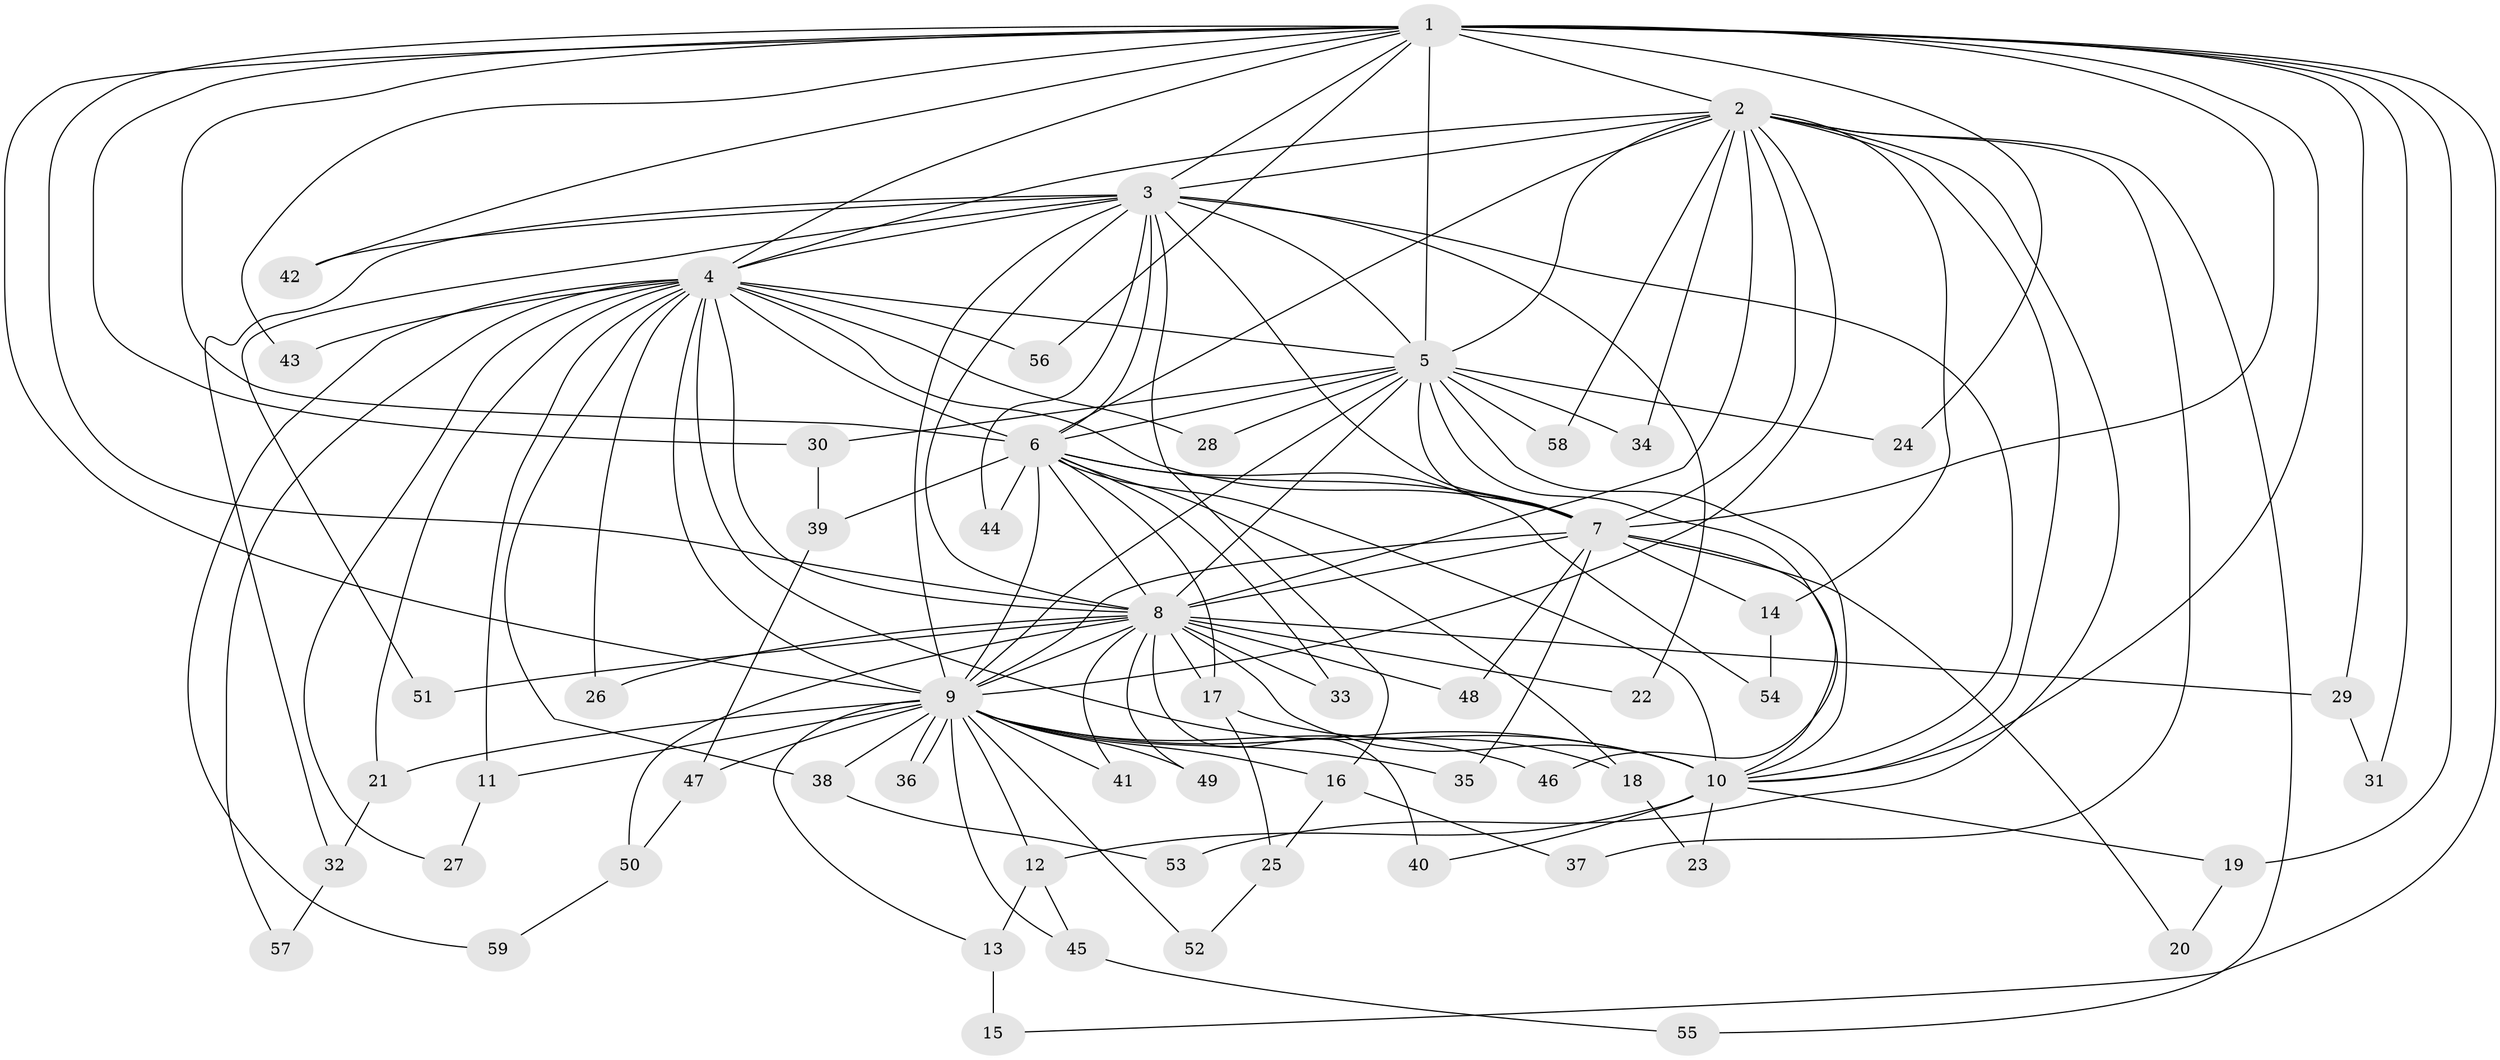 // Generated by graph-tools (version 1.1) at 2025/25/03/09/25 03:25:47]
// undirected, 59 vertices, 143 edges
graph export_dot {
graph [start="1"]
  node [color=gray90,style=filled];
  1;
  2;
  3;
  4;
  5;
  6;
  7;
  8;
  9;
  10;
  11;
  12;
  13;
  14;
  15;
  16;
  17;
  18;
  19;
  20;
  21;
  22;
  23;
  24;
  25;
  26;
  27;
  28;
  29;
  30;
  31;
  32;
  33;
  34;
  35;
  36;
  37;
  38;
  39;
  40;
  41;
  42;
  43;
  44;
  45;
  46;
  47;
  48;
  49;
  50;
  51;
  52;
  53;
  54;
  55;
  56;
  57;
  58;
  59;
  1 -- 2;
  1 -- 3;
  1 -- 4;
  1 -- 5;
  1 -- 6;
  1 -- 7;
  1 -- 8;
  1 -- 9;
  1 -- 10;
  1 -- 15;
  1 -- 19;
  1 -- 24;
  1 -- 29;
  1 -- 30;
  1 -- 31;
  1 -- 42;
  1 -- 43;
  1 -- 56;
  2 -- 3;
  2 -- 4;
  2 -- 5;
  2 -- 6;
  2 -- 7;
  2 -- 8;
  2 -- 9;
  2 -- 10;
  2 -- 14;
  2 -- 34;
  2 -- 37;
  2 -- 53;
  2 -- 55;
  2 -- 58;
  3 -- 4;
  3 -- 5;
  3 -- 6;
  3 -- 7;
  3 -- 8;
  3 -- 9;
  3 -- 10;
  3 -- 16;
  3 -- 22;
  3 -- 32;
  3 -- 42;
  3 -- 44;
  3 -- 51;
  4 -- 5;
  4 -- 6;
  4 -- 7;
  4 -- 8;
  4 -- 9;
  4 -- 10;
  4 -- 11;
  4 -- 21;
  4 -- 26;
  4 -- 27;
  4 -- 28;
  4 -- 38;
  4 -- 43;
  4 -- 56;
  4 -- 57;
  4 -- 59;
  5 -- 6;
  5 -- 7;
  5 -- 8;
  5 -- 9;
  5 -- 10;
  5 -- 24;
  5 -- 28;
  5 -- 30;
  5 -- 34;
  5 -- 46;
  5 -- 58;
  6 -- 7;
  6 -- 8;
  6 -- 9;
  6 -- 10;
  6 -- 17;
  6 -- 18;
  6 -- 33;
  6 -- 39;
  6 -- 44;
  6 -- 54;
  7 -- 8;
  7 -- 9;
  7 -- 10;
  7 -- 14;
  7 -- 20;
  7 -- 35;
  7 -- 48;
  8 -- 9;
  8 -- 10;
  8 -- 17;
  8 -- 22;
  8 -- 26;
  8 -- 29;
  8 -- 33;
  8 -- 40;
  8 -- 41;
  8 -- 48;
  8 -- 49;
  8 -- 50;
  8 -- 51;
  9 -- 10;
  9 -- 11;
  9 -- 12;
  9 -- 13;
  9 -- 16;
  9 -- 21;
  9 -- 35;
  9 -- 36;
  9 -- 36;
  9 -- 38;
  9 -- 41;
  9 -- 45;
  9 -- 46;
  9 -- 47;
  9 -- 49;
  9 -- 52;
  10 -- 12;
  10 -- 19;
  10 -- 23;
  10 -- 40;
  11 -- 27;
  12 -- 13;
  12 -- 45;
  13 -- 15;
  14 -- 54;
  16 -- 25;
  16 -- 37;
  17 -- 18;
  17 -- 25;
  18 -- 23;
  19 -- 20;
  21 -- 32;
  25 -- 52;
  29 -- 31;
  30 -- 39;
  32 -- 57;
  38 -- 53;
  39 -- 47;
  45 -- 55;
  47 -- 50;
  50 -- 59;
}
